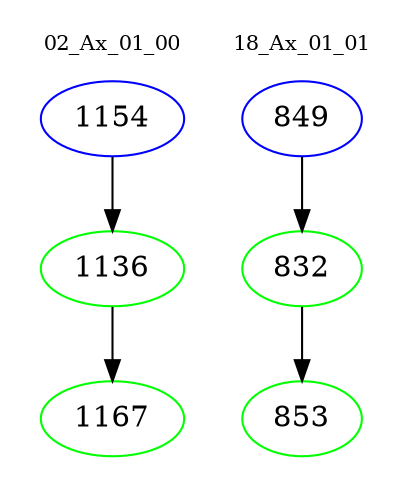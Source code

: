 digraph{
subgraph cluster_0 {
color = white
label = "02_Ax_01_00";
fontsize=10;
T0_1154 [label="1154", color="blue"]
T0_1154 -> T0_1136 [color="black"]
T0_1136 [label="1136", color="green"]
T0_1136 -> T0_1167 [color="black"]
T0_1167 [label="1167", color="green"]
}
subgraph cluster_1 {
color = white
label = "18_Ax_01_01";
fontsize=10;
T1_849 [label="849", color="blue"]
T1_849 -> T1_832 [color="black"]
T1_832 [label="832", color="green"]
T1_832 -> T1_853 [color="black"]
T1_853 [label="853", color="green"]
}
}
